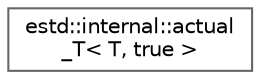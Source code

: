 digraph "Graphical Class Hierarchy"
{
 // LATEX_PDF_SIZE
  bgcolor="transparent";
  edge [fontname=Helvetica,fontsize=10,labelfontname=Helvetica,labelfontsize=10];
  node [fontname=Helvetica,fontsize=10,shape=box,height=0.2,width=0.4];
  rankdir="LR";
  Node0 [id="Node000000",label="estd::internal::actual\l_T\< T, true \>",height=0.2,width=0.4,color="grey40", fillcolor="white", style="filled",URL="$d0/d2c/structestd_1_1internal_1_1actual__T_3_01T_00_01true_01_4.html",tooltip=" "];
}
